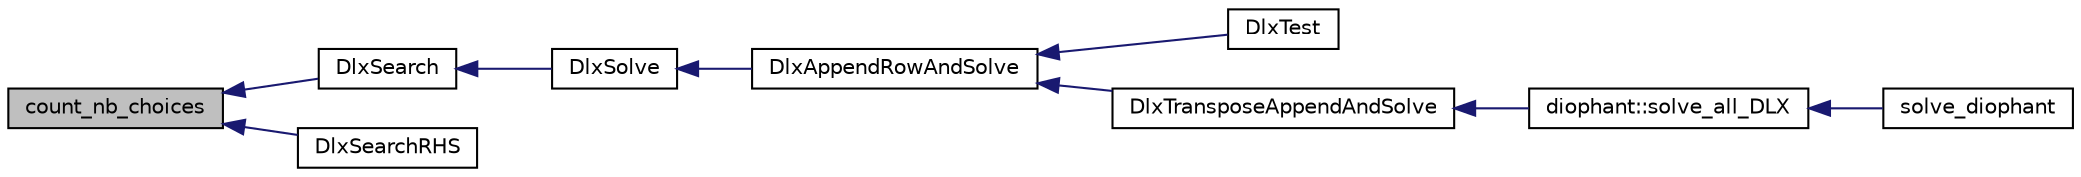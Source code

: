 digraph "count_nb_choices"
{
  edge [fontname="Helvetica",fontsize="10",labelfontname="Helvetica",labelfontsize="10"];
  node [fontname="Helvetica",fontsize="10",shape=record];
  rankdir="LR";
  Node69 [label="count_nb_choices",height=0.2,width=0.4,color="black", fillcolor="grey75", style="filled", fontcolor="black"];
  Node69 -> Node70 [dir="back",color="midnightblue",fontsize="10",style="solid",fontname="Helvetica"];
  Node70 [label="DlxSearch",height=0.2,width=0.4,color="black", fillcolor="white", style="filled",URL="$d9/d5e/lib_2foundations_2solvers_2dlx_8_c.html#a71f59e229697fd713666715446438998"];
  Node70 -> Node71 [dir="back",color="midnightblue",fontsize="10",style="solid",fontname="Helvetica"];
  Node71 [label="DlxSolve",height=0.2,width=0.4,color="black", fillcolor="white", style="filled",URL="$da/dd4/solvers_8h.html#a6b99be040ac8cf9a8f879df4b43027d1"];
  Node71 -> Node72 [dir="back",color="midnightblue",fontsize="10",style="solid",fontname="Helvetica"];
  Node72 [label="DlxAppendRowAndSolve",height=0.2,width=0.4,color="black", fillcolor="white", style="filled",URL="$da/dd4/solvers_8h.html#a97c7622b60d10dfea1a968ef4252e0d8"];
  Node72 -> Node73 [dir="back",color="midnightblue",fontsize="10",style="solid",fontname="Helvetica"];
  Node73 [label="DlxTest",height=0.2,width=0.4,color="black", fillcolor="white", style="filled",URL="$da/dd4/solvers_8h.html#a000422ca8994e7b327aaa5d5dca6b0a3"];
  Node72 -> Node74 [dir="back",color="midnightblue",fontsize="10",style="solid",fontname="Helvetica"];
  Node74 [label="DlxTransposeAppendAndSolve",height=0.2,width=0.4,color="black", fillcolor="white", style="filled",URL="$da/dd4/solvers_8h.html#ab1bd224eee5c0b12ff44a71f7f536dd2"];
  Node74 -> Node75 [dir="back",color="midnightblue",fontsize="10",style="solid",fontname="Helvetica"];
  Node75 [label="diophant::solve_all_DLX",height=0.2,width=0.4,color="black", fillcolor="white", style="filled",URL="$d7/d9c/classdiophant.html#aeddc759e377a9c710e03935cc463059d"];
  Node75 -> Node76 [dir="back",color="midnightblue",fontsize="10",style="solid",fontname="Helvetica"];
  Node76 [label="solve_diophant",height=0.2,width=0.4,color="black", fillcolor="white", style="filled",URL="$da/dd4/solvers_8h.html#af08eebddb0a897485d9a29558f6169b0"];
  Node69 -> Node77 [dir="back",color="midnightblue",fontsize="10",style="solid",fontname="Helvetica"];
  Node77 [label="DlxSearchRHS",height=0.2,width=0.4,color="black", fillcolor="white", style="filled",URL="$da/dd4/solvers_8h.html#ad196228f899b200841dda5ec96f75214"];
}
